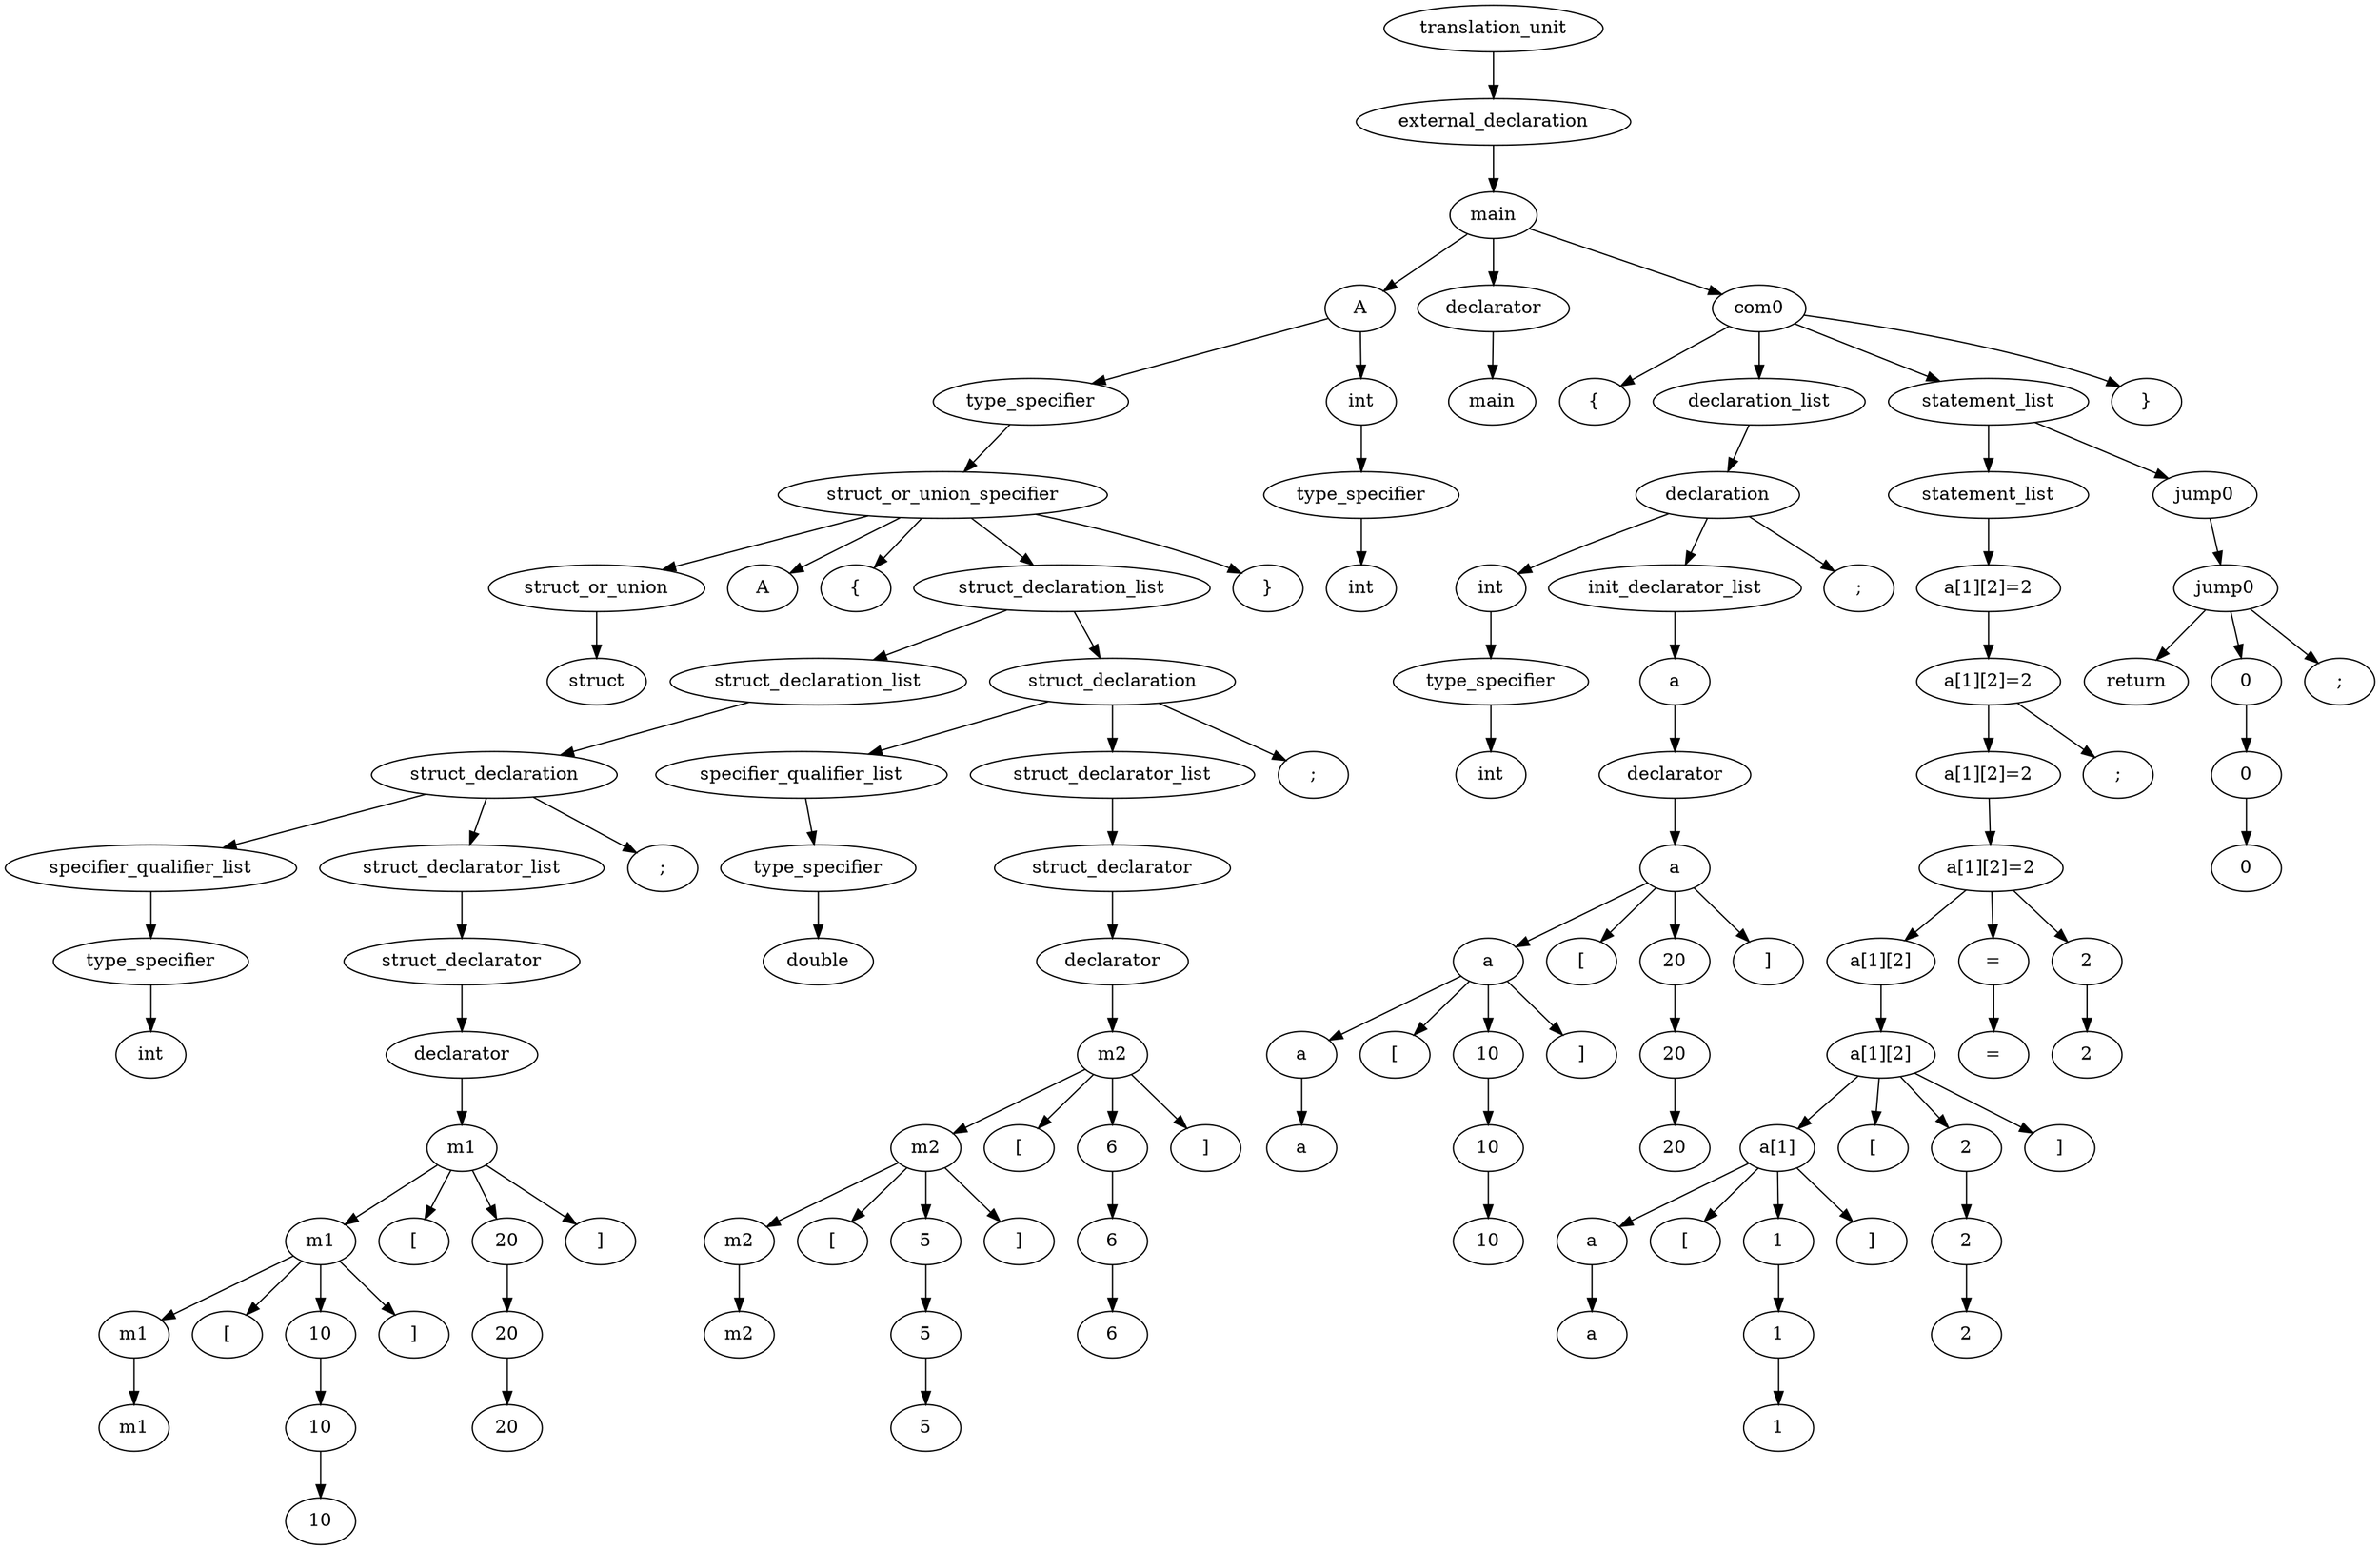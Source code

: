 digraph G{
node0[label="translation_unit"]
node1[label="external_declaration"]
node0->node1;
node1[label="external_declaration"]
node2[label="main"]
node1->node2;
node2[label="main"]
node3[label="A"]
node2->node3;
node3[label="A"]
node4[label="type_specifier"]
node3->node4;
node4[label="type_specifier"]
node5[label="struct_or_union_specifier"]
node4->node5;
node5[label="struct_or_union_specifier"]
node6[label="struct_or_union"]
node5->node6;
node6[label="struct_or_union"]
node7[label="struct"]
node6->node7;
node5[label="struct_or_union_specifier"]
node8[label="A"]
node5->node8;
node5[label="struct_or_union_specifier"]
node9[label="{"]
node5->node9;
node5[label="struct_or_union_specifier"]
node10[label="struct_declaration_list"]
node5->node10;
node10[label="struct_declaration_list"]
node11[label="struct_declaration_list"]
node10->node11;
node11[label="struct_declaration_list"]
node12[label="struct_declaration"]
node11->node12;
node12[label="struct_declaration"]
node13[label="specifier_qualifier_list"]
node12->node13;
node13[label="specifier_qualifier_list"]
node14[label="type_specifier"]
node13->node14;
node14[label="type_specifier"]
node15[label="int"]
node14->node15;
node12[label="struct_declaration"]
node16[label="struct_declarator_list"]
node12->node16;
node16[label="struct_declarator_list"]
node17[label="struct_declarator"]
node16->node17;
node17[label="struct_declarator"]
node18[label="declarator"]
node17->node18;
node18[label="declarator"]
node19[label="m1"]
node18->node19;
node19[label="m1"]
node20[label="m1"]
node19->node20;
node20[label="m1"]
node21[label="m1"]
node20->node21;
node21[label="m1"]
node22[label="m1"]
node21->node22;
node20[label="m1"]
node23[label="["]
node20->node23;
node20[label="m1"]
node24[label="10"]
node20->node24;
node24[label="10"]
node25[label="10"]
node24->node25;
node25[label="10"]
node38[label="10"]
node25->node38;
node20[label="m1"]
node41[label="]"]
node20->node41;
node19[label="m1"]
node42[label="["]
node19->node42;
node19[label="m1"]
node43[label="20"]
node19->node43;
node43[label="20"]
node44[label="20"]
node43->node44;
node44[label="20"]
node57[label="20"]
node44->node57;
node19[label="m1"]
node60[label="]"]
node19->node60;
node12[label="struct_declaration"]
node61[label=";"]
node12->node61;
node10[label="struct_declaration_list"]
node62[label="struct_declaration"]
node10->node62;
node62[label="struct_declaration"]
node63[label="specifier_qualifier_list"]
node62->node63;
node63[label="specifier_qualifier_list"]
node64[label="type_specifier"]
node63->node64;
node64[label="type_specifier"]
node65[label="double"]
node64->node65;
node62[label="struct_declaration"]
node66[label="struct_declarator_list"]
node62->node66;
node66[label="struct_declarator_list"]
node67[label="struct_declarator"]
node66->node67;
node67[label="struct_declarator"]
node68[label="declarator"]
node67->node68;
node68[label="declarator"]
node69[label="m2"]
node68->node69;
node69[label="m2"]
node70[label="m2"]
node69->node70;
node70[label="m2"]
node71[label="m2"]
node70->node71;
node71[label="m2"]
node72[label="m2"]
node71->node72;
node70[label="m2"]
node73[label="["]
node70->node73;
node70[label="m2"]
node74[label="5"]
node70->node74;
node74[label="5"]
node75[label="5"]
node74->node75;
node75[label="5"]
node88[label="5"]
node75->node88;
node70[label="m2"]
node91[label="]"]
node70->node91;
node69[label="m2"]
node92[label="["]
node69->node92;
node69[label="m2"]
node93[label="6"]
node69->node93;
node93[label="6"]
node94[label="6"]
node93->node94;
node94[label="6"]
node107[label="6"]
node94->node107;
node69[label="m2"]
node110[label="]"]
node69->node110;
node62[label="struct_declaration"]
node111[label=";"]
node62->node111;
node5[label="struct_or_union_specifier"]
node112[label="}"]
node5->node112;
node3[label="A"]
node113[label="int"]
node3->node113;
node113[label="int"]
node114[label="type_specifier"]
node113->node114;
node114[label="type_specifier"]
node115[label="int"]
node114->node115;
node2[label="main"]
node116[label="declarator"]
node2->node116;
node116[label="declarator"]
node117[label="main"]
node116->node117;
node2[label="main"]
node119[label="com0"]
node2->node119;
node119[label="com0"]
node120[label="{"]
node119->node120;
node119[label="com0"]
node121[label="declaration_list"]
node119->node121;
node121[label="declaration_list"]
node122[label="declaration"]
node121->node122;
node122[label="declaration"]
node123[label="int"]
node122->node123;
node123[label="int"]
node124[label="type_specifier"]
node123->node124;
node124[label="type_specifier"]
node125[label="int"]
node124->node125;
node122[label="declaration"]
node126[label="init_declarator_list"]
node122->node126;
node126[label="init_declarator_list"]
node127[label="a"]
node126->node127;
node127[label="a"]
node128[label="declarator"]
node127->node128;
node128[label="declarator"]
node129[label="a"]
node128->node129;
node129[label="a"]
node130[label="a"]
node129->node130;
node130[label="a"]
node131[label="a"]
node130->node131;
node131[label="a"]
node132[label="a"]
node131->node132;
node130[label="a"]
node133[label="["]
node130->node133;
node130[label="a"]
node134[label="10"]
node130->node134;
node134[label="10"]
node135[label="10"]
node134->node135;
node135[label="10"]
node148[label="10"]
node135->node148;
node130[label="a"]
node151[label="]"]
node130->node151;
node129[label="a"]
node152[label="["]
node129->node152;
node129[label="a"]
node153[label="20"]
node129->node153;
node153[label="20"]
node154[label="20"]
node153->node154;
node154[label="20"]
node167[label="20"]
node154->node167;
node129[label="a"]
node170[label="]"]
node129->node170;
node122[label="declaration"]
node171[label=";"]
node122->node171;
node119[label="com0"]
node172[label="statement_list"]
node119->node172;
node172[label="statement_list"]
node173[label="statement_list"]
node172->node173;
node173[label="statement_list"]
node174[label="a[1][2]=2"]
node173->node174;
node174[label="a[1][2]=2"]
node175[label="a[1][2]=2"]
node174->node175;
node175[label="a[1][2]=2"]
node176[label="a[1][2]=2"]
node175->node176;
node176[label="a[1][2]=2"]
node177[label="a[1][2]=2"]
node176->node177;
node177[label="a[1][2]=2"]
node178[label="a[1][2]"]
node177->node178;
node178[label="a[1][2]"]
node179[label="a[1][2]"]
node178->node179;
node179[label="a[1][2]"]
node180[label="a[1]"]
node179->node180;
node180[label="a[1]"]
node181[label="a"]
node180->node181;
node181[label="a"]
node182[label="a"]
node181->node182;
node180[label="a[1]"]
node184[label="["]
node180->node184;
node180[label="a[1]"]
node185[label="1"]
node180->node185;
node185[label="1"]
node186[label="1"]
node185->node186;
node186[label="1"]
node200[label="1"]
node186->node200;
node180[label="a[1]"]
node203[label="]"]
node180->node203;
node179[label="a[1][2]"]
node204[label="["]
node179->node204;
node179[label="a[1][2]"]
node205[label="2"]
node179->node205;
node205[label="2"]
node206[label="2"]
node205->node206;
node206[label="2"]
node220[label="2"]
node206->node220;
node179[label="a[1][2]"]
node223[label="]"]
node179->node223;
node177[label="a[1][2]=2"]
node224[label="="]
node177->node224;
node224[label="="]
node225[label="="]
node224->node225;
node177[label="a[1][2]=2"]
node226[label="2"]
node177->node226;
node226[label="2"]
node240[label="2"]
node226->node240;
node175[label="a[1][2]=2"]
node243[label=";"]
node175->node243;
node172[label="statement_list"]
node244[label="jump0"]
node172->node244;
node244[label="jump0"]
node245[label="jump0"]
node244->node245;
node245[label="jump0"]
node246[label="return"]
node245->node246;
node245[label="jump0"]
node247[label="0"]
node245->node247;
node247[label="0"]
node248[label="0"]
node247->node248;
node248[label="0"]
node262[label="0"]
node248->node262;
node245[label="jump0"]
node265[label=";"]
node245->node265;
node119[label="com0"]
node266[label="}"]
node119->node266;
}

